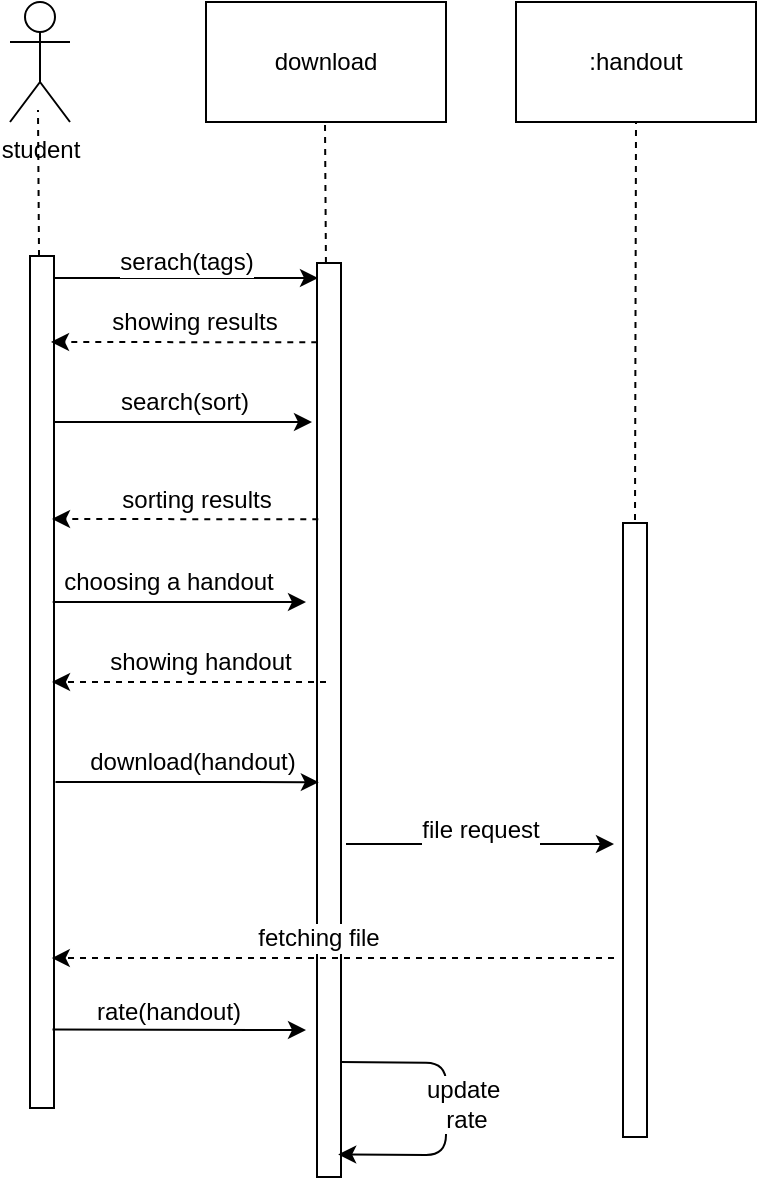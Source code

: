 <mxfile version="10.6.8" type="github"><diagram id="zy51DOhoGg3p3s01eBVF" name="Page-1"><mxGraphModel dx="922" dy="591" grid="1" gridSize="10" guides="1" tooltips="1" connect="1" arrows="1" fold="1" page="1" pageScale="1" pageWidth="850" pageHeight="1100" math="0" shadow="0"><root><mxCell id="0"/><mxCell id="1" parent="0"/><mxCell id="BKPPFvAMnCyCxgTnn28m-1" value="download" style="rounded=0;whiteSpace=wrap;html=1;" parent="1" vertex="1"><mxGeometry x="350" y="240" width="120" height="60" as="geometry"/></mxCell><mxCell id="BKPPFvAMnCyCxgTnn28m-2" value="student" style="shape=umlActor;verticalLabelPosition=bottom;labelBackgroundColor=#ffffff;verticalAlign=top;html=1;outlineConnect=0;" parent="1" vertex="1"><mxGeometry x="252" y="240" width="30" height="60" as="geometry"/></mxCell><mxCell id="BKPPFvAMnCyCxgTnn28m-3" value="" style="endArrow=none;dashed=1;html=1;" parent="1" source="BKPPFvAMnCyCxgTnn28m-9" edge="1"><mxGeometry width="50" height="50" relative="1" as="geometry"><mxPoint x="266" y="770" as="sourcePoint"/><mxPoint x="266" y="294" as="targetPoint"/></mxGeometry></mxCell><mxCell id="BKPPFvAMnCyCxgTnn28m-4" value="" style="endArrow=none;dashed=1;html=1;" parent="1" source="BKPPFvAMnCyCxgTnn28m-11" edge="1"><mxGeometry width="50" height="50" relative="1" as="geometry"><mxPoint x="410" y="770" as="sourcePoint"/><mxPoint x="409.5" y="300" as="targetPoint"/></mxGeometry></mxCell><mxCell id="BKPPFvAMnCyCxgTnn28m-6" value="" style="endArrow=classic;html=1;" parent="1" edge="1"><mxGeometry width="50" height="50" relative="1" as="geometry"><mxPoint x="267" y="378.0" as="sourcePoint"/><mxPoint x="406" y="378.0" as="targetPoint"/></mxGeometry></mxCell><mxCell id="BKPPFvAMnCyCxgTnn28m-7" value="serach(tags)" style="text;html=1;resizable=0;points=[];align=center;verticalAlign=middle;labelBackgroundColor=#ffffff;" parent="BKPPFvAMnCyCxgTnn28m-6" vertex="1" connectable="0"><mxGeometry x="-0.118" y="5" relative="1" as="geometry"><mxPoint x="11.5" y="-3" as="offset"/></mxGeometry></mxCell><mxCell id="BKPPFvAMnCyCxgTnn28m-9" value="" style="rounded=0;whiteSpace=wrap;html=1;rotation=-90;" parent="1" vertex="1"><mxGeometry x="55" y="574" width="426" height="12" as="geometry"/></mxCell><mxCell id="BKPPFvAMnCyCxgTnn28m-10" value="" style="rounded=0;whiteSpace=wrap;html=1;rotation=-90;" parent="1" vertex="1"><mxGeometry x="411" y="648" width="307" height="12" as="geometry"/></mxCell><mxCell id="BKPPFvAMnCyCxgTnn28m-11" value="" style="rounded=0;whiteSpace=wrap;html=1;rotation=-90;" parent="1" vertex="1"><mxGeometry x="183" y="593" width="457" height="12" as="geometry"/></mxCell><mxCell id="BKPPFvAMnCyCxgTnn28m-12" value=":handout" style="rounded=0;whiteSpace=wrap;html=1;" parent="1" vertex="1"><mxGeometry x="505" y="240" width="120" height="60" as="geometry"/></mxCell><mxCell id="BKPPFvAMnCyCxgTnn28m-13" value="" style="endArrow=classic;html=1;" parent="1" edge="1"><mxGeometry width="50" height="50" relative="1" as="geometry"><mxPoint x="274" y="450" as="sourcePoint"/><mxPoint x="403" y="450" as="targetPoint"/></mxGeometry></mxCell><mxCell id="BKPPFvAMnCyCxgTnn28m-14" value="search(sort)" style="text;html=1;resizable=0;points=[];align=center;verticalAlign=middle;labelBackgroundColor=#ffffff;" parent="BKPPFvAMnCyCxgTnn28m-13" vertex="1" connectable="0"><mxGeometry x="-0.118" y="5" relative="1" as="geometry"><mxPoint x="8" y="-5" as="offset"/></mxGeometry></mxCell><mxCell id="BKPPFvAMnCyCxgTnn28m-15" value="" style="endArrow=classic;html=1;exitX=0.832;exitY=-0.083;exitDx=0;exitDy=0;exitPerimeter=0;dashed=1;" parent="1" edge="1"><mxGeometry width="50" height="50" relative="1" as="geometry"><mxPoint x="406.143" y="498.643" as="sourcePoint"/><mxPoint x="273" y="498.5" as="targetPoint"/></mxGeometry></mxCell><mxCell id="BKPPFvAMnCyCxgTnn28m-16" value="sorting results" style="text;html=1;resizable=0;points=[];align=center;verticalAlign=middle;labelBackgroundColor=#ffffff;" parent="BKPPFvAMnCyCxgTnn28m-15" vertex="1" connectable="0"><mxGeometry x="-0.118" y="5" relative="1" as="geometry"><mxPoint x="-3" y="-15" as="offset"/></mxGeometry></mxCell><mxCell id="BKPPFvAMnCyCxgTnn28m-17" value="" style="endArrow=classic;html=1;exitX=0.832;exitY=-0.083;exitDx=0;exitDy=0;exitPerimeter=0;dashed=1;" parent="1" edge="1"><mxGeometry width="50" height="50" relative="1" as="geometry"><mxPoint x="405.643" y="410.143" as="sourcePoint"/><mxPoint x="272.5" y="410" as="targetPoint"/></mxGeometry></mxCell><mxCell id="BKPPFvAMnCyCxgTnn28m-18" value="showing results" style="text;html=1;resizable=0;points=[];align=center;verticalAlign=middle;labelBackgroundColor=#ffffff;" parent="BKPPFvAMnCyCxgTnn28m-17" vertex="1" connectable="0"><mxGeometry x="-0.118" y="5" relative="1" as="geometry"><mxPoint x="-3" y="-15" as="offset"/></mxGeometry></mxCell><mxCell id="BKPPFvAMnCyCxgTnn28m-19" value="" style="endArrow=classic;html=1;exitX=0.7;exitY=1.003;exitDx=0;exitDy=0;exitPerimeter=0;" parent="1" edge="1"><mxGeometry width="50" height="50" relative="1" as="geometry"><mxPoint x="273.362" y="539.948" as="sourcePoint"/><mxPoint x="400" y="540" as="targetPoint"/></mxGeometry></mxCell><mxCell id="BKPPFvAMnCyCxgTnn28m-20" value="choosing a handout" style="text;html=1;resizable=0;points=[];align=center;verticalAlign=middle;labelBackgroundColor=#ffffff;" parent="BKPPFvAMnCyCxgTnn28m-19" vertex="1" connectable="0"><mxGeometry x="-0.118" y="5" relative="1" as="geometry"><mxPoint x="1" y="-5" as="offset"/></mxGeometry></mxCell><mxCell id="BKPPFvAMnCyCxgTnn28m-21" value="" style="endArrow=none;dashed=1;html=1;entryX=0.5;entryY=1;entryDx=0;entryDy=0;" parent="1" target="BKPPFvAMnCyCxgTnn28m-12" edge="1"><mxGeometry width="50" height="50" relative="1" as="geometry"><mxPoint x="564.5" y="499" as="sourcePoint"/><mxPoint x="564.5" y="333" as="targetPoint"/></mxGeometry></mxCell><mxCell id="BKPPFvAMnCyCxgTnn28m-22" value="" style="endArrow=classic;html=1;dashed=1;" parent="1" edge="1"><mxGeometry width="50" height="50" relative="1" as="geometry"><mxPoint x="410" y="580" as="sourcePoint"/><mxPoint x="273" y="580" as="targetPoint"/></mxGeometry></mxCell><mxCell id="BKPPFvAMnCyCxgTnn28m-23" value="showing handout" style="text;html=1;resizable=0;points=[];align=center;verticalAlign=middle;labelBackgroundColor=#ffffff;" parent="BKPPFvAMnCyCxgTnn28m-22" vertex="1" connectable="0"><mxGeometry x="-0.118" y="5" relative="1" as="geometry"><mxPoint x="-3" y="-15" as="offset"/></mxGeometry></mxCell><mxCell id="BKPPFvAMnCyCxgTnn28m-24" value="" style="endArrow=classic;html=1;exitX=0.353;exitY=0.952;exitDx=0;exitDy=0;exitPerimeter=0;entryX=0.432;entryY=0.077;entryDx=0;entryDy=0;entryPerimeter=0;" parent="1" target="BKPPFvAMnCyCxgTnn28m-11" edge="1"><mxGeometry width="50" height="50" relative="1" as="geometry"><mxPoint x="274.738" y="629.976" as="sourcePoint"/><mxPoint x="400" y="631" as="targetPoint"/></mxGeometry></mxCell><mxCell id="BKPPFvAMnCyCxgTnn28m-25" value="download(handout)" style="text;html=1;resizable=0;points=[];align=center;verticalAlign=middle;labelBackgroundColor=#ffffff;" parent="BKPPFvAMnCyCxgTnn28m-24" vertex="1" connectable="0"><mxGeometry x="-0.118" y="5" relative="1" as="geometry"><mxPoint x="10" y="-5.5" as="offset"/></mxGeometry></mxCell><mxCell id="BKPPFvAMnCyCxgTnn28m-26" value="" style="endArrow=classic;html=1;" parent="1" edge="1"><mxGeometry width="50" height="50" relative="1" as="geometry"><mxPoint x="420" y="661" as="sourcePoint"/><mxPoint x="554" y="661" as="targetPoint"/><Array as="points"/></mxGeometry></mxCell><mxCell id="BKPPFvAMnCyCxgTnn28m-27" value="file request" style="text;html=1;resizable=0;points=[];align=center;verticalAlign=middle;labelBackgroundColor=#ffffff;" parent="BKPPFvAMnCyCxgTnn28m-26" vertex="1" connectable="0"><mxGeometry x="-0.118" y="5" relative="1" as="geometry"><mxPoint x="8" y="-2.5" as="offset"/></mxGeometry></mxCell><mxCell id="BKPPFvAMnCyCxgTnn28m-28" value="" style="endArrow=classic;html=1;entryX=0.176;entryY=0.907;entryDx=0;entryDy=0;entryPerimeter=0;dashed=1;" parent="1" target="BKPPFvAMnCyCxgTnn28m-9" edge="1"><mxGeometry width="50" height="50" relative="1" as="geometry"><mxPoint x="554" y="718" as="sourcePoint"/><mxPoint x="440" y="730" as="targetPoint"/></mxGeometry></mxCell><mxCell id="BKPPFvAMnCyCxgTnn28m-29" value="fetching file " style="text;html=1;resizable=0;points=[];align=center;verticalAlign=middle;labelBackgroundColor=#ffffff;" parent="BKPPFvAMnCyCxgTnn28m-28" vertex="1" connectable="0"><mxGeometry x="-0.118" y="5" relative="1" as="geometry"><mxPoint x="-24" y="-15" as="offset"/></mxGeometry></mxCell><mxCell id="BKPPFvAMnCyCxgTnn28m-31" value="" style="endArrow=classic;html=1;exitX=0.092;exitY=0.937;exitDx=0;exitDy=0;exitPerimeter=0;" parent="1" source="BKPPFvAMnCyCxgTnn28m-9" edge="1"><mxGeometry width="50" height="50" relative="1" as="geometry"><mxPoint x="281" y="720" as="sourcePoint"/><mxPoint x="400" y="754" as="targetPoint"/></mxGeometry></mxCell><mxCell id="BKPPFvAMnCyCxgTnn28m-32" value="rate(handout)" style="text;html=1;resizable=0;points=[];align=center;verticalAlign=middle;labelBackgroundColor=#ffffff;" parent="BKPPFvAMnCyCxgTnn28m-31" vertex="1" connectable="0"><mxGeometry x="-0.118" y="5" relative="1" as="geometry"><mxPoint x="1" y="-4" as="offset"/></mxGeometry></mxCell><mxCell id="BKPPFvAMnCyCxgTnn28m-33" value="" style="endArrow=classic;html=1;entryX=0.044;entryY=0.958;entryDx=0;entryDy=0;entryPerimeter=0;exitX=0.153;exitY=1.03;exitDx=0;exitDy=0;exitPerimeter=0;" parent="1" edge="1"><mxGeometry width="50" height="50" relative="1" as="geometry"><mxPoint x="417.048" y="770.024" as="sourcePoint"/><mxPoint x="416.095" y="816.214" as="targetPoint"/><Array as="points"><mxPoint x="470" y="770.5"/><mxPoint x="470" y="816.5"/></Array></mxGeometry></mxCell><mxCell id="BKPPFvAMnCyCxgTnn28m-34" value="update&amp;nbsp;&lt;br&gt;rate" style="text;html=1;resizable=0;points=[];align=center;verticalAlign=middle;labelBackgroundColor=#ffffff;" parent="BKPPFvAMnCyCxgTnn28m-33" vertex="1" connectable="0"><mxGeometry x="-0.118" y="5" relative="1" as="geometry"><mxPoint x="5" y="5.5" as="offset"/></mxGeometry></mxCell></root></mxGraphModel></diagram></mxfile>